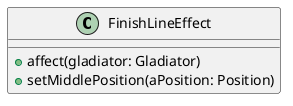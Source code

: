 @startuml

class FinishLineEffect {
    +affect(gladiator: Gladiator)
    +setMiddlePosition(aPosition: Position)
}

@enduml